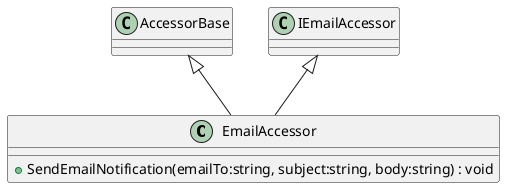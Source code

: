 @startuml
class EmailAccessor {
    + SendEmailNotification(emailTo:string, subject:string, body:string) : void
}
AccessorBase <|-- EmailAccessor
IEmailAccessor <|-- EmailAccessor
@enduml
